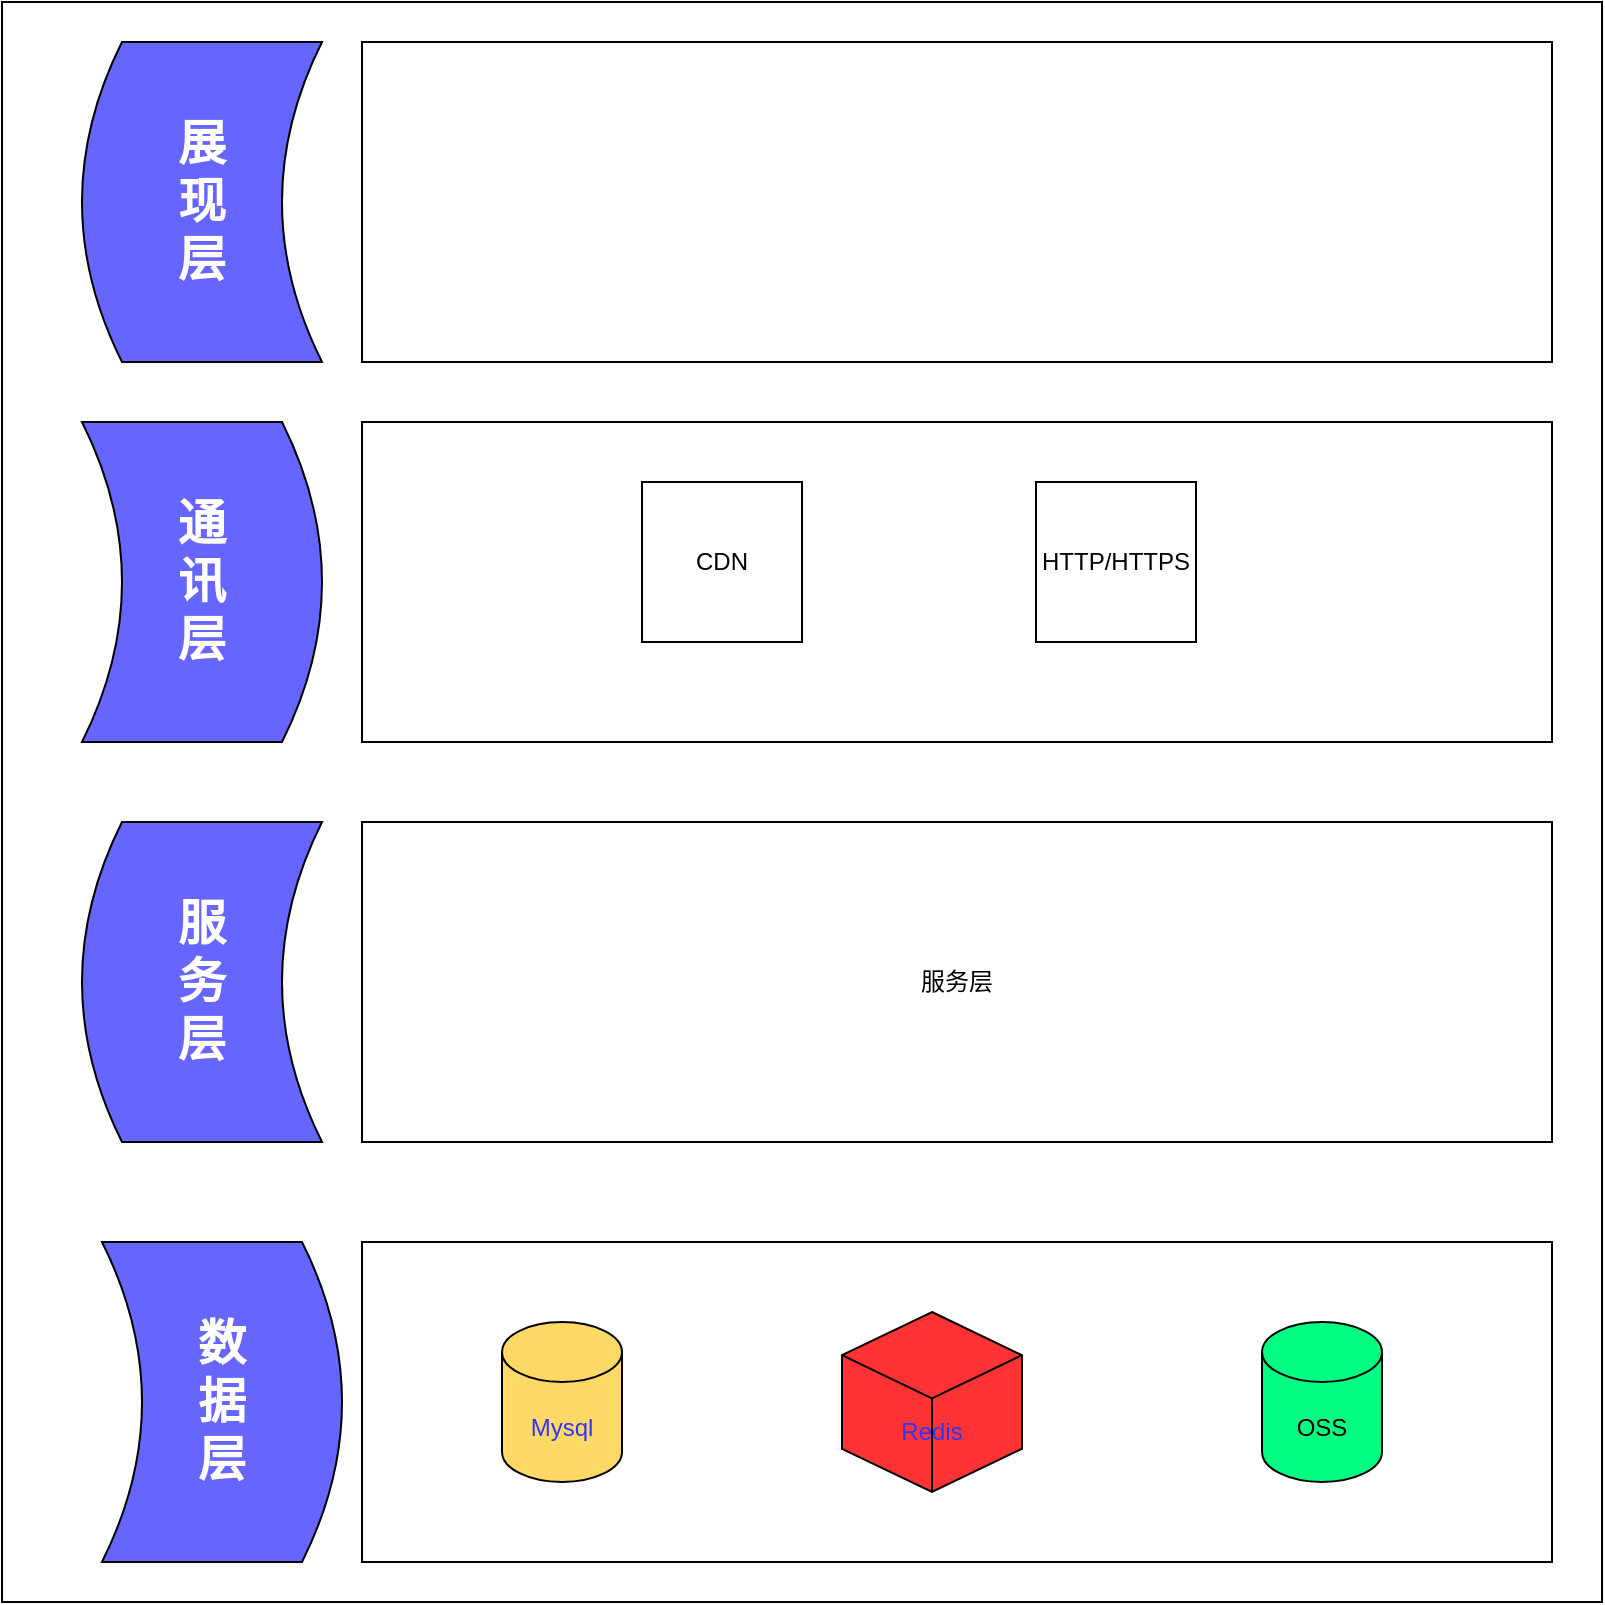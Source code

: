 <mxfile version="22.1.16" type="github">
  <diagram name="Page-1" id="197159a0-c6a4-9194-75a8-e4174976684c">
    <mxGraphModel dx="1434" dy="746" grid="1" gridSize="10" guides="1" tooltips="1" connect="1" arrows="1" fold="1" page="1" pageScale="1.5" pageWidth="1169" pageHeight="826" background="none" math="0" shadow="0">
      <root>
        <mxCell id="0" style=";html=1;" />
        <mxCell id="1" style=";html=1;" parent="0" />
        <mxCell id="vxW0RGqJEejOWEnaERJO-1" value="" style="whiteSpace=wrap;html=1;aspect=fixed;" vertex="1" parent="1">
          <mxGeometry x="280" y="480" width="800" height="800" as="geometry" />
        </mxCell>
        <mxCell id="vxW0RGqJEejOWEnaERJO-2" value="" style="rounded=0;whiteSpace=wrap;html=1;" vertex="1" parent="1">
          <mxGeometry x="460" y="500" width="595" height="160" as="geometry" />
        </mxCell>
        <mxCell id="vxW0RGqJEejOWEnaERJO-3" value="" style="rounded=0;whiteSpace=wrap;html=1;" vertex="1" parent="1">
          <mxGeometry x="460" y="1100" width="595" height="160" as="geometry" />
        </mxCell>
        <mxCell id="vxW0RGqJEejOWEnaERJO-4" value="服务层" style="rounded=0;whiteSpace=wrap;html=1;" vertex="1" parent="1">
          <mxGeometry x="460" y="890" width="595" height="160" as="geometry" />
        </mxCell>
        <mxCell id="vxW0RGqJEejOWEnaERJO-5" value="" style="rounded=0;whiteSpace=wrap;html=1;" vertex="1" parent="1">
          <mxGeometry x="460" y="690" width="595" height="160" as="geometry" />
        </mxCell>
        <mxCell id="vxW0RGqJEejOWEnaERJO-6" value="&lt;font size=&quot;1&quot; color=&quot;#ffffff&quot;&gt;&lt;b style=&quot;font-size: 24px;&quot;&gt;展&lt;br&gt;现&lt;br&gt;层&lt;/b&gt;&lt;/font&gt;" style="shape=dataStorage;whiteSpace=wrap;html=1;fixedSize=1;fillStyle=solid;fillColor=#6666FF;" vertex="1" parent="1">
          <mxGeometry x="320" y="500" width="120" height="160" as="geometry" />
        </mxCell>
        <mxCell id="vxW0RGqJEejOWEnaERJO-7" value="&lt;font color=&quot;#ffffff&quot;&gt;&lt;span style=&quot;font-size: 24px;&quot;&gt;&lt;b&gt;通&lt;br&gt;讯&lt;br&gt;层&lt;/b&gt;&lt;/span&gt;&lt;/font&gt;" style="shape=dataStorage;whiteSpace=wrap;html=1;fixedSize=1;fillStyle=solid;fillColor=#6666FF;direction=west;" vertex="1" parent="1">
          <mxGeometry x="320" y="690" width="120" height="160" as="geometry" />
        </mxCell>
        <mxCell id="vxW0RGqJEejOWEnaERJO-8" value="&lt;font color=&quot;#ffffff&quot;&gt;&lt;span style=&quot;font-size: 24px;&quot;&gt;&lt;b&gt;服&lt;br&gt;务&lt;br&gt;层&lt;/b&gt;&lt;/span&gt;&lt;/font&gt;" style="shape=dataStorage;whiteSpace=wrap;html=1;fixedSize=1;fillStyle=solid;fillColor=#6666FF;" vertex="1" parent="1">
          <mxGeometry x="320" y="890" width="120" height="160" as="geometry" />
        </mxCell>
        <mxCell id="vxW0RGqJEejOWEnaERJO-10" value="&lt;font color=&quot;#ffffff&quot;&gt;&lt;span style=&quot;font-size: 24px;&quot;&gt;&lt;b&gt;数&lt;br&gt;据&lt;br&gt;层&lt;/b&gt;&lt;/span&gt;&lt;/font&gt;" style="shape=dataStorage;whiteSpace=wrap;html=1;fixedSize=1;fillStyle=solid;fillColor=#6666FF;direction=west;" vertex="1" parent="1">
          <mxGeometry x="330" y="1100" width="120" height="160" as="geometry" />
        </mxCell>
        <mxCell id="vxW0RGqJEejOWEnaERJO-11" value="&lt;font color=&quot;#3333ff&quot;&gt;Mysql&lt;/font&gt;" style="shape=cylinder3;whiteSpace=wrap;html=1;boundedLbl=1;backgroundOutline=1;size=15;fillColor=#FFD966;" vertex="1" parent="1">
          <mxGeometry x="530" y="1140" width="60" height="80" as="geometry" />
        </mxCell>
        <mxCell id="vxW0RGqJEejOWEnaERJO-12" value="&lt;font color=&quot;#3333ff&quot;&gt;&lt;br&gt;&lt;br&gt;Redis&lt;/font&gt;" style="html=1;whiteSpace=wrap;shape=isoCube2;backgroundOutline=1;isoAngle=15;fillColor=#FF3333;" vertex="1" parent="1">
          <mxGeometry x="700" y="1135" width="90" height="90" as="geometry" />
        </mxCell>
        <mxCell id="vxW0RGqJEejOWEnaERJO-17" value="OSS" style="shape=cylinder3;whiteSpace=wrap;html=1;boundedLbl=1;backgroundOutline=1;size=15;fillColor=#00FF80;" vertex="1" parent="1">
          <mxGeometry x="910" y="1140" width="60" height="80" as="geometry" />
        </mxCell>
        <mxCell id="vxW0RGqJEejOWEnaERJO-18" value="CDN" style="whiteSpace=wrap;html=1;aspect=fixed;" vertex="1" parent="1">
          <mxGeometry x="600" y="720" width="80" height="80" as="geometry" />
        </mxCell>
        <mxCell id="vxW0RGqJEejOWEnaERJO-19" value="HTTP/HTTPS" style="whiteSpace=wrap;html=1;aspect=fixed;" vertex="1" parent="1">
          <mxGeometry x="797" y="720" width="80" height="80" as="geometry" />
        </mxCell>
      </root>
    </mxGraphModel>
  </diagram>
</mxfile>
